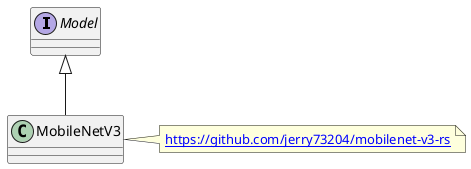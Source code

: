 @startuml model

interface Model {

}

class MobileNetV3 {

}
note right of MobileNetV3
    [[https://github.com/jerry73204/mobilenet-v3-rs]]
end note

MobileNetV3 -up-|> Model

@enduml